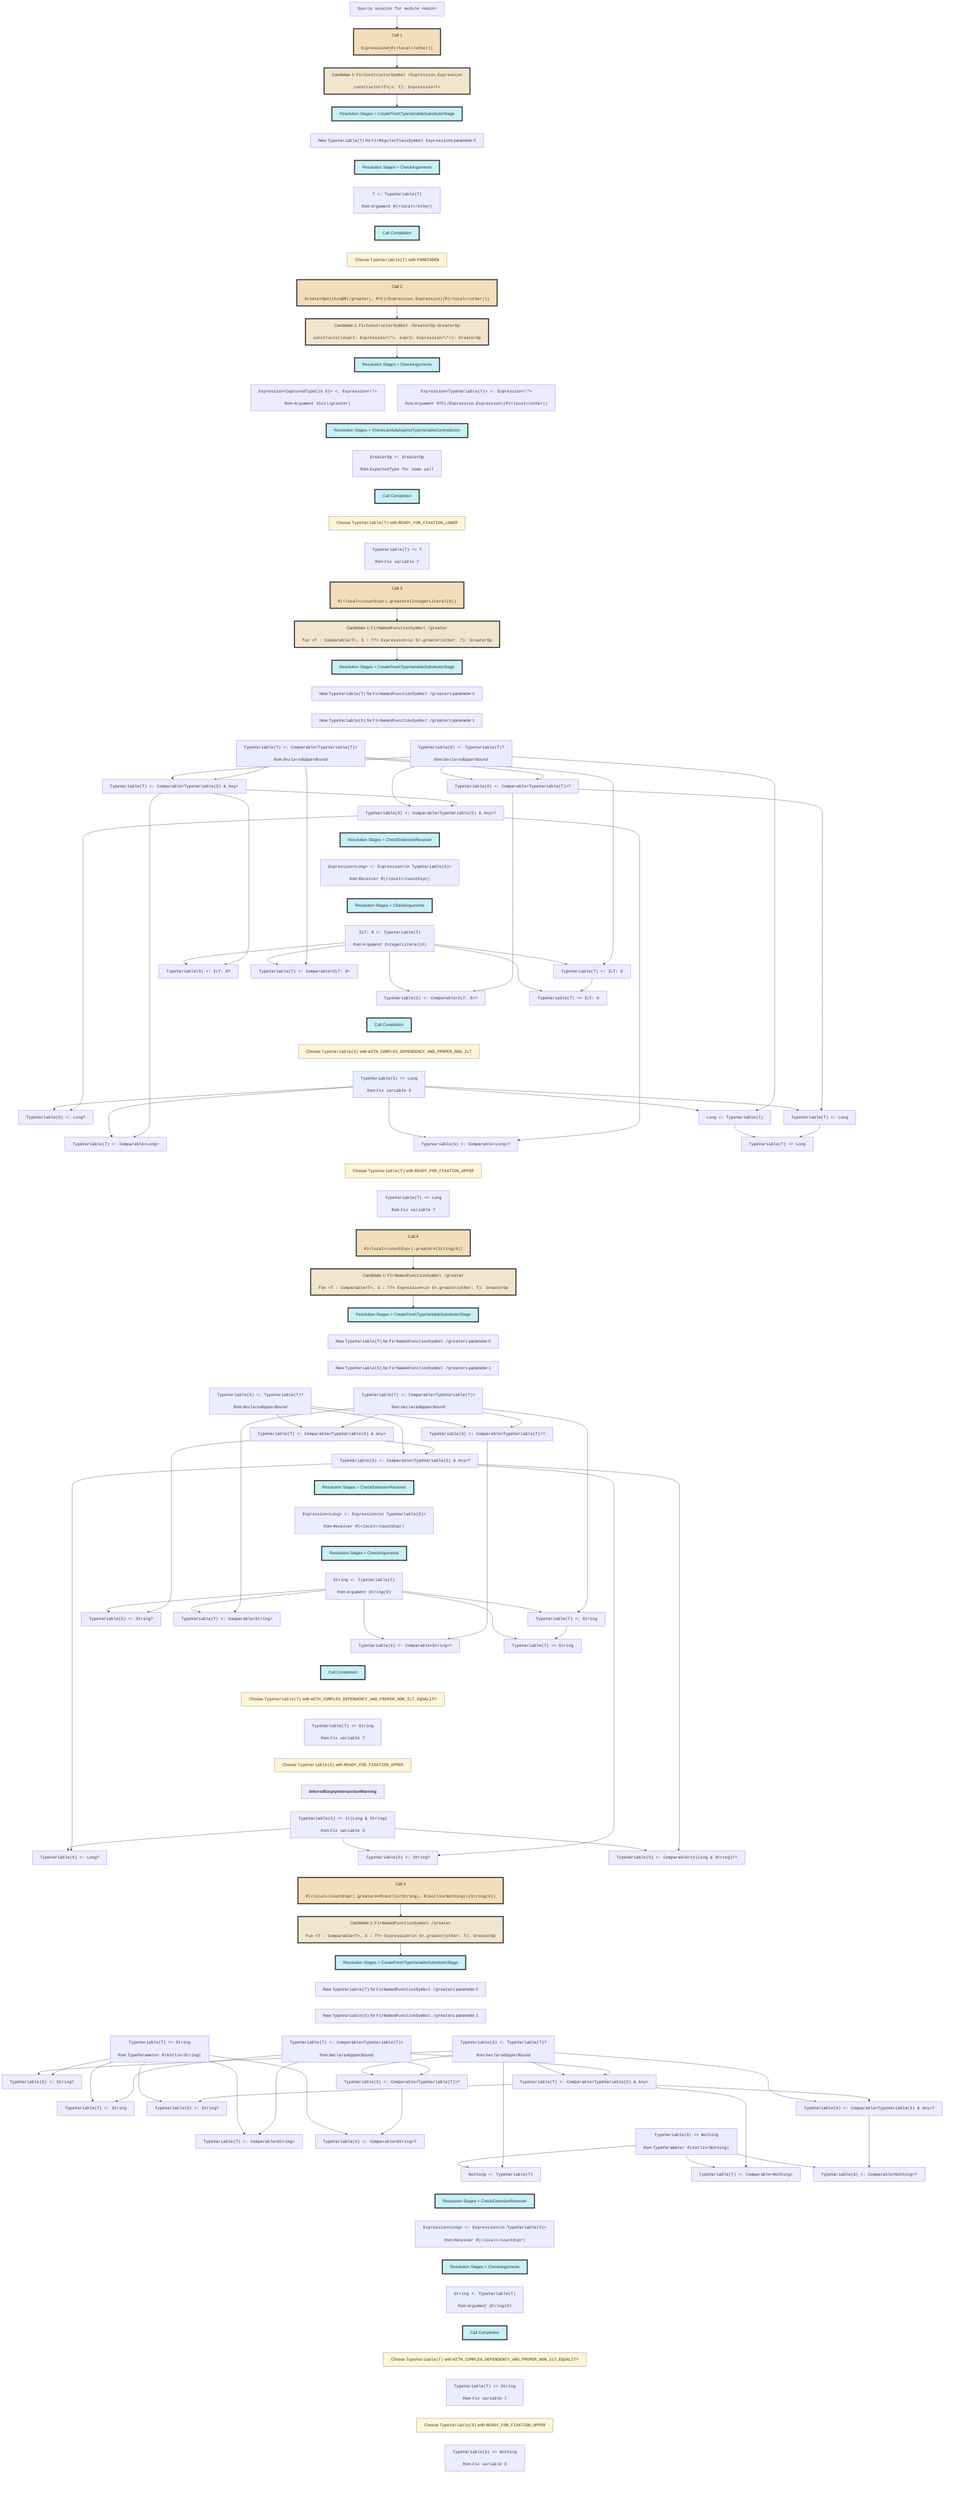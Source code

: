 flowchart TD
    classDef nowrapClass text-align:center,white-space:nowrap;
    classDef callStyle fill:#f2debb,stroke:#333,stroke-width:4px;
    classDef candidateStyle fill:#f2e5ce,stroke:#333,stroke-width:4px;
    classDef stageStyle fill:#c8f0f7,stroke:#333,stroke-width:4px;
    classDef readinessStyle fill:#fff4d6,stroke:#777,stroke-width:1px;

    session0["<tt>Source session for module &lt;main></tt>"]
    class session0 nowrapClass;

    session0 --> call1

    call1["Call 1<br><br><pre style="display: inline-block;vertical-align: middle;text-align: left;margin: 0;"><tt>Expression#(R|&lt;local>/other|)</tt></pre>"]
    class call1 nowrapClass;
    class call1 callStyle;

    call1 --> candidate2

    candidate2["Candidate 1: <tt>FirConstructorSymbol /Expression.Expression</tt><br><br><pre style="display: inline-block;vertical-align: middle;text-align: left;margin: 0;"><tt>constructor&lt;T>(x: T): Expression&lt;T></tt></pre>"]
    class candidate2 nowrapClass;
    class candidate2 candidateStyle;

    candidate2 --> stage3

    stage3["Resolution Stages > CreateFreshTypeVariableSubstitutorStage"]
    class stage3 nowrapClass;
    class stage3 stageStyle;

    stage3 ~~~ newVariable4

    newVariable4["New <tt>TypeVariable(T)</tt> for <tt>FirRegularClassSymbol Expression</tt>s parameter 0"]
    class newVariable4 nowrapClass;

    newVariable4 ~~~ stage5

    stage5["Resolution Stages > CheckArguments"]
    class stage5 nowrapClass;
    class stage5 stageStyle;
    constraint6["<tt>T &lt;: TypeVariable(T)</tt><br><br><i><div style="display: inline-block;vertical-align: middle;">from</div> <pre style="display: inline-block;vertical-align: middle;text-align: left;margin: 0;"><tt>Argument R|&lt;local>/other|</tt></pre></i>"]
    class constraint6 nowrapClass;
    stage5 ~~~ constraint6

    constraint6 ~~~ stage7

    stage7["Call Completion"]
    class stage7 nowrapClass;
    class stage7 stageStyle;

    stage7 ~~~ variableReadiness8

    variableReadiness8["Choose <tt>TypeVariable(T)</tt> with <tt>FORBIDDEN</tt>"]
    class variableReadiness8 nowrapClass;
    class variableReadiness8 readinessStyle;

    variableReadiness8 ~~~ call9

    call9["Call 2<br><br><pre style="display: inline-block;vertical-align: middle;text-align: left;margin: 0;"><tt>GreaterOp#(this@R|/greater|, R?C|/Expression.Expression|(R|&lt;local>/other|))</tt></pre>"]
    class call9 nowrapClass;
    class call9 callStyle;

    call9 --> candidate10

    candidate10["Candidate 1: <tt>FirConstructorSymbol /GreaterOp.GreaterOp</tt><br><br><pre style="display: inline-block;vertical-align: middle;text-align: left;margin: 0;"><tt>constructor(expr1: Expression&lt;\*>, expr2: Expression&lt;\*>): GreaterOp</tt></pre>"]
    class candidate10 nowrapClass;
    class candidate10 candidateStyle;

    candidate10 --> stage11

    stage11["Resolution Stages > CheckArguments"]
    class stage11 nowrapClass;
    class stage11 stageStyle;
    constraint12["<tt>Expression&lt;CapturedType(in S)> &lt;: Expression&lt;\*></tt><br><br><i><div style="display: inline-block;vertical-align: middle;">from</div> <pre style="display: inline-block;vertical-align: middle;text-align: left;margin: 0;"><tt>Argument this|/greater|</tt></pre></i>"]
    class constraint12 nowrapClass;
    stage11 ~~~ constraint12
    constraint13["<tt>Expression&lt;TypeVariable(T)> &lt;: Expression&lt;\*></tt><br><br><i><div style="display: inline-block;vertical-align: middle;">from</div> <pre style="display: inline-block;vertical-align: middle;text-align: left;margin: 0;"><tt>Argument R?C|/Expression.Expression|(R|&lt;local>/other|)</tt></pre></i>"]
    class constraint13 nowrapClass;
    stage11 ~~~ constraint13

    constraint12 ~~~ stage14
    constraint13 ~~~ stage14

    stage14["Resolution Stages > CheckLambdaAgainstTypeVariableContradiction"]
    class stage14 nowrapClass;
    class stage14 stageStyle;
    constraint15["<tt>GreaterOp &lt;: GreaterOp</tt><br><br><i><div style="display: inline-block;vertical-align: middle;">from</div> <pre style="display: inline-block;vertical-align: middle;text-align: left;margin: 0;"><tt>ExpectedType for some call</tt></pre></i>"]
    class constraint15 nowrapClass;
    stage14 ~~~ constraint15

    constraint15 ~~~ stage16

    stage16["Call Completion"]
    class stage16 nowrapClass;
    class stage16 stageStyle;

    stage16 ~~~ variableReadiness17

    variableReadiness17["Choose <tt>TypeVariable(T)</tt> with <tt>READY_FOR_FIXATION_LOWER</tt>"]
    class variableReadiness17 nowrapClass;
    class variableReadiness17 readinessStyle;
    constraint18["<tt>TypeVariable(T) == T</tt><br><br><i><div style="display: inline-block;vertical-align: middle;">from</div> <pre style="display: inline-block;vertical-align: middle;text-align: left;margin: 0;"><tt>Fix variable T</tt></pre></i>"]
    class constraint18 nowrapClass;
    variableReadiness17 ~~~ constraint18

    constraint18 ~~~ call19

    call19["Call 3<br><br><pre style="display: inline-block;vertical-align: middle;text-align: left;margin: 0;"><tt>R|&lt;local>/countExpr|.greater#(IntegerLiteral(0))</tt></pre>"]
    class call19 nowrapClass;
    class call19 callStyle;

    call19 --> candidate20

    candidate20["Candidate 1: <tt>FirNamedFunctionSymbol /greater</tt><br><br><pre style="display: inline-block;vertical-align: middle;text-align: left;margin: 0;"><tt>fun &lt;T : Comparable&lt;T>, S : T?> Expression&lt;in S>.greater(other: T): GreaterOp</tt></pre>"]
    class candidate20 nowrapClass;
    class candidate20 candidateStyle;

    candidate20 --> stage21

    stage21["Resolution Stages > CreateFreshTypeVariableSubstitutorStage"]
    class stage21 nowrapClass;
    class stage21 stageStyle;

    stage21 ~~~ newVariable22

    newVariable22["New <tt>TypeVariable(T)</tt> for <tt>FirNamedFunctionSymbol /greater</tt>s parameter 0"]
    class newVariable22 nowrapClass;

    newVariable22 ~~~ newVariable23

    newVariable23["New <tt>TypeVariable(S)</tt> for <tt>FirNamedFunctionSymbol /greater</tt>s parameter 1"]
    class newVariable23 nowrapClass;
    constraint24["<tt>TypeVariable(T) &lt;: Comparable&lt;TypeVariable(T)></tt><br><br><i><div style="display: inline-block;vertical-align: middle;">from</div> <pre style="display: inline-block;vertical-align: middle;text-align: left;margin: 0;"><tt>DeclaredUpperBound</tt></pre></i>"]
    class constraint24 nowrapClass;
    newVariable23 ~~~ constraint24
    constraint25["<tt>TypeVariable(S) &lt;: TypeVariable(T)?</tt><br><br><i><div style="display: inline-block;vertical-align: middle;">from</div> <pre style="display: inline-block;vertical-align: middle;text-align: left;margin: 0;"><tt>DeclaredUpperBound</tt></pre></i>"]
    class constraint25 nowrapClass;
    newVariable23 ~~~ constraint25
    constraint26["<tt>TypeVariable(S) &lt;: Comparable&lt;TypeVariable(T)>?</tt>"]
    class constraint26 nowrapClass;
    constraint25 --> constraint26
    constraint24 --> constraint26
    constraint27["<tt>TypeVariable(T) &lt;: Comparable&lt;TypeVariable(S) &amp; Any></tt>"]
    class constraint27 nowrapClass;
    constraint25 --> constraint27
    constraint24 --> constraint27
    constraint28["<tt>TypeVariable(S) &lt;: Comparable&lt;TypeVariable(S) &amp; Any>?</tt>"]
    class constraint28 nowrapClass;
    constraint25 ---> constraint28
    constraint27 --> constraint28

    constraint26 ~~~~ stage29
    constraint28 ~~~ stage29

    stage29["Resolution Stages > CheckExtensionReceiver"]
    class stage29 nowrapClass;
    class stage29 stageStyle;
    constraint30["<tt>Expression&lt;Long> &lt;: Expression&lt;in TypeVariable(S)></tt><br><br><i><div style="display: inline-block;vertical-align: middle;">from</div> <pre style="display: inline-block;vertical-align: middle;text-align: left;margin: 0;"><tt>Receiver R|&lt;local>/countExpr|</tt></pre></i>"]
    class constraint30 nowrapClass;
    stage29 ~~~ constraint30

    constraint30 ~~~ stage31

    stage31["Resolution Stages > CheckArguments"]
    class stage31 nowrapClass;
    class stage31 stageStyle;
    constraint32["<tt>ILT: 0 &lt;: TypeVariable(T)</tt><br><br><i><div style="display: inline-block;vertical-align: middle;">from</div> <pre style="display: inline-block;vertical-align: middle;text-align: left;margin: 0;"><tt>Argument IntegerLiteral(0)</tt></pre></i>"]
    class constraint32 nowrapClass;
    stage31 ~~~ constraint32
    constraint33["<tt>TypeVariable(T) &lt;: ILT: 0</tt>"]
    class constraint33 nowrapClass;
    constraint32 --> constraint33
    constraint24 --> constraint33
    constraint34["<tt>TypeVariable(S) &lt;: ILT: 0?</tt>"]
    class constraint34 nowrapClass;
    constraint32 --> constraint34
    constraint27 --> constraint34
    constraint35["<tt>TypeVariable(T) &lt;: Comparable&lt;ILT: 0></tt>"]
    class constraint35 nowrapClass;
    constraint32 --> constraint35
    constraint24 --> constraint35
    constraint36["<tt>TypeVariable(S) &lt;: Comparable&lt;ILT: 0>?</tt>"]
    class constraint36 nowrapClass;
    constraint32 ---> constraint36
    constraint26 --> constraint36
    constraint37["<tt>TypeVariable(T) == ILT: 0</tt>"]
    class constraint37 nowrapClass;
    constraint32 ---> constraint37
    constraint33 --> constraint37

    constraint34 ~~~~ stage38
    constraint35 ~~~~ stage38
    constraint36 ~~~ stage38
    constraint37 ~~~ stage38

    stage38["Call Completion"]
    class stage38 nowrapClass;
    class stage38 stageStyle;

    stage38 ~~~ variableReadiness39

    variableReadiness39["Choose <tt>TypeVariable(S)</tt> with <tt>WITH_COMPLEX_DEPENDENCY_AND_PROPER_NON_ILT</tt>"]
    class variableReadiness39 nowrapClass;
    class variableReadiness39 readinessStyle;
    constraint41["<tt>TypeVariable(S) == Long</tt><br><br><i><div style="display: inline-block;vertical-align: middle;">from</div> <pre style="display: inline-block;vertical-align: middle;text-align: left;margin: 0;"><tt>Fix variable S</tt></pre></i>"]
    class constraint41 nowrapClass;
    variableReadiness39 ~~~ constraint41
    constraint42["<tt>Long &lt;: TypeVariable(T)</tt>"]
    class constraint42 nowrapClass;
    constraint41 --> constraint42
    constraint25 --> constraint42
    constraint43["<tt>TypeVariable(T) &lt;: Long</tt>"]
    class constraint43 nowrapClass;
    constraint41 --> constraint43
    constraint26 --> constraint43
    constraint44["<tt>TypeVariable(S) &lt;: Long?</tt>"]
    class constraint44 nowrapClass;
    constraint41 --> constraint44
    constraint28 --> constraint44
    constraint45["<tt>TypeVariable(T) &lt;: Comparable&lt;Long></tt>"]
    class constraint45 nowrapClass;
    constraint41 ---> constraint45
    constraint27 --> constraint45
    constraint46["<tt>TypeVariable(S) &lt;: Comparable&lt;Long>?</tt>"]
    class constraint46 nowrapClass;
    constraint41 ---> constraint46
    constraint28 --> constraint46
    constraint47["<tt>TypeVariable(T) == Long</tt>"]
    class constraint47 nowrapClass;
    constraint42 --> constraint47
    constraint43 --> constraint47

    constraint44 ~~~~ variableReadiness40
    constraint45 ~~~ variableReadiness40
    constraint46 ~~~ variableReadiness40
    constraint47 ~~~ variableReadiness40

    variableReadiness40["Choose <tt>TypeVariable(T)</tt> with <tt>READY_FOR_FIXATION_UPPER</tt>"]
    class variableReadiness40 nowrapClass;
    class variableReadiness40 readinessStyle;
    constraint48["<tt>TypeVariable(T) == Long</tt><br><br><i><div style="display: inline-block;vertical-align: middle;">from</div> <pre style="display: inline-block;vertical-align: middle;text-align: left;margin: 0;"><tt>Fix variable T</tt></pre></i>"]
    class constraint48 nowrapClass;
    variableReadiness40 ~~~ constraint48

    constraint48 ~~~ call49

    call49["Call 4<br><br><pre style="display: inline-block;vertical-align: middle;text-align: left;margin: 0;"><tt>R|&lt;local>/countExpr|.greater#(String(0))</tt></pre>"]
    class call49 nowrapClass;
    class call49 callStyle;

    call49 --> candidate50

    candidate50["Candidate 1: <tt>FirNamedFunctionSymbol /greater</tt><br><br><pre style="display: inline-block;vertical-align: middle;text-align: left;margin: 0;"><tt>fun &lt;T : Comparable&lt;T>, S : T?> Expression&lt;in S>.greater(other: T): GreaterOp</tt></pre>"]
    class candidate50 nowrapClass;
    class candidate50 candidateStyle;

    candidate50 --> stage51

    stage51["Resolution Stages > CreateFreshTypeVariableSubstitutorStage"]
    class stage51 nowrapClass;
    class stage51 stageStyle;

    stage51 ~~~ newVariable52

    newVariable52["New <tt>TypeVariable(T)</tt> for <tt>FirNamedFunctionSymbol /greater</tt>s parameter 0"]
    class newVariable52 nowrapClass;

    newVariable52 ~~~ newVariable53

    newVariable53["New <tt>TypeVariable(S)</tt> for <tt>FirNamedFunctionSymbol /greater</tt>s parameter 1"]
    class newVariable53 nowrapClass;
    constraint54["<tt>TypeVariable(T) &lt;: Comparable&lt;TypeVariable(T)></tt><br><br><i><div style="display: inline-block;vertical-align: middle;">from</div> <pre style="display: inline-block;vertical-align: middle;text-align: left;margin: 0;"><tt>DeclaredUpperBound</tt></pre></i>"]
    class constraint54 nowrapClass;
    newVariable53 ~~~ constraint54
    constraint55["<tt>TypeVariable(S) &lt;: TypeVariable(T)?</tt><br><br><i><div style="display: inline-block;vertical-align: middle;">from</div> <pre style="display: inline-block;vertical-align: middle;text-align: left;margin: 0;"><tt>DeclaredUpperBound</tt></pre></i>"]
    class constraint55 nowrapClass;
    newVariable53 ~~~ constraint55
    constraint56["<tt>TypeVariable(S) &lt;: Comparable&lt;TypeVariable(T)>?</tt>"]
    class constraint56 nowrapClass;
    constraint55 --> constraint56
    constraint54 --> constraint56
    constraint57["<tt>TypeVariable(T) &lt;: Comparable&lt;TypeVariable(S) &amp; Any></tt>"]
    class constraint57 nowrapClass;
    constraint55 --> constraint57
    constraint54 --> constraint57
    constraint58["<tt>TypeVariable(S) &lt;: Comparable&lt;TypeVariable(S) &amp; Any>?</tt>"]
    class constraint58 nowrapClass;
    constraint55 ---> constraint58
    constraint57 --> constraint58

    constraint56 ~~~~ stage59
    constraint58 ~~~ stage59

    stage59["Resolution Stages > CheckExtensionReceiver"]
    class stage59 nowrapClass;
    class stage59 stageStyle;
    constraint60["<tt>Expression&lt;Long> &lt;: Expression&lt;in TypeVariable(S)></tt><br><br><i><div style="display: inline-block;vertical-align: middle;">from</div> <pre style="display: inline-block;vertical-align: middle;text-align: left;margin: 0;"><tt>Receiver R|&lt;local>/countExpr|</tt></pre></i>"]
    class constraint60 nowrapClass;
    stage59 ~~~ constraint60

    constraint60 ~~~ stage61

    stage61["Resolution Stages > CheckArguments"]
    class stage61 nowrapClass;
    class stage61 stageStyle;
    constraint62["<tt>String &lt;: TypeVariable(T)</tt><br><br><i><div style="display: inline-block;vertical-align: middle;">from</div> <pre style="display: inline-block;vertical-align: middle;text-align: left;margin: 0;"><tt>Argument String(0)</tt></pre></i>"]
    class constraint62 nowrapClass;
    stage61 ~~~ constraint62
    constraint63["<tt>TypeVariable(T) &lt;: String</tt>"]
    class constraint63 nowrapClass;
    constraint62 --> constraint63
    constraint54 --> constraint63
    constraint64["<tt>TypeVariable(S) &lt;: String?</tt>"]
    class constraint64 nowrapClass;
    constraint62 --> constraint64
    constraint57 --> constraint64
    constraint65["<tt>TypeVariable(T) &lt;: Comparable&lt;String></tt>"]
    class constraint65 nowrapClass;
    constraint62 --> constraint65
    constraint54 --> constraint65
    constraint66["<tt>TypeVariable(S) &lt;: Comparable&lt;String>?</tt>"]
    class constraint66 nowrapClass;
    constraint62 ---> constraint66
    constraint56 --> constraint66
    constraint67["<tt>TypeVariable(T) == String</tt>"]
    class constraint67 nowrapClass;
    constraint62 ---> constraint67
    constraint63 --> constraint67

    constraint64 ~~~~ stage68
    constraint65 ~~~~ stage68
    constraint66 ~~~ stage68
    constraint67 ~~~ stage68

    stage68["Call Completion"]
    class stage68 nowrapClass;
    class stage68 stageStyle;

    stage68 ~~~ variableReadiness69

    variableReadiness69["Choose <tt>TypeVariable(T)</tt> with <tt>WITH_COMPLEX_DEPENDENCY_AND_PROPER_NON_ILT_EQUALITY</tt>"]
    class variableReadiness69 nowrapClass;
    class variableReadiness69 readinessStyle;
    constraint72["<tt>TypeVariable(T) == String</tt><br><br><i><div style="display: inline-block;vertical-align: middle;">from</div> <pre style="display: inline-block;vertical-align: middle;text-align: left;margin: 0;"><tt>Fix variable T</tt></pre></i>"]
    class constraint72 nowrapClass;
    variableReadiness69 ~~~ constraint72

    constraint72 ~~~ variableReadiness70

    variableReadiness70["Choose <tt>TypeVariable(S)</tt> with <tt>READY_FOR_FIXATION_UPPER</tt>"]
    class variableReadiness70 nowrapClass;
    class variableReadiness70 readinessStyle;

    variableReadiness70 ~~~ error71

    error71["<b>InferredEmptyIntersectionWarning<b>"]
    class error71 nowrapClass;
    constraint73["<tt>TypeVariable(S) == it(Long &amp; String)</tt><br><br><i><div style="display: inline-block;vertical-align: middle;">from</div> <pre style="display: inline-block;vertical-align: middle;text-align: left;margin: 0;"><tt>Fix variable S</tt></pre></i>"]
    class constraint73 nowrapClass;
    error71 ~~~ constraint73
    constraint74["<tt>TypeVariable(S) &lt;: Long?</tt>"]
    class constraint74 nowrapClass;
    constraint73 --> constraint74
    constraint58 --> constraint74
    constraint75["<tt>TypeVariable(S) &lt;: String?</tt>"]
    class constraint75 nowrapClass;
    constraint73 --> constraint75
    constraint58 --> constraint75
    constraint76["<tt>TypeVariable(S) &lt;: Comparable&lt;it(Long &amp; String)>?</tt>"]
    class constraint76 nowrapClass;
    constraint73 --> constraint76
    constraint58 --> constraint76

    constraint74 ~~~ call77
    constraint75 ~~~ call77
    constraint76 ~~~ call77

    call77["Call 5<br><br><pre style="display: inline-block;vertical-align: middle;text-align: left;margin: 0;"><tt>R|&lt;local>/countExpr|.greater#&lt;R|kotlin/String|, R|kotlin/Nothing|>(String(0))</tt></pre>"]
    class call77 nowrapClass;
    class call77 callStyle;

    call77 --> candidate78

    candidate78["Candidate 1: <tt>FirNamedFunctionSymbol /greater</tt><br><br><pre style="display: inline-block;vertical-align: middle;text-align: left;margin: 0;"><tt>fun &lt;T : Comparable&lt;T>, S : T?> Expression&lt;in S>.greater(other: T): GreaterOp</tt></pre>"]
    class candidate78 nowrapClass;
    class candidate78 candidateStyle;

    candidate78 --> stage79

    stage79["Resolution Stages > CreateFreshTypeVariableSubstitutorStage"]
    class stage79 nowrapClass;
    class stage79 stageStyle;

    stage79 ~~~ newVariable80

    newVariable80["New <tt>TypeVariable(T)</tt> for <tt>FirNamedFunctionSymbol /greater</tt>s parameter 0"]
    class newVariable80 nowrapClass;

    newVariable80 ~~~ newVariable81

    newVariable81["New <tt>TypeVariable(S)</tt> for <tt>FirNamedFunctionSymbol /greater</tt>s parameter 1"]
    class newVariable81 nowrapClass;
    constraint82["<tt>TypeVariable(T) &lt;: Comparable&lt;TypeVariable(T)></tt><br><br><i><div style="display: inline-block;vertical-align: middle;">from</div> <pre style="display: inline-block;vertical-align: middle;text-align: left;margin: 0;"><tt>DeclaredUpperBound</tt></pre></i>"]
    class constraint82 nowrapClass;
    newVariable81 ~~~ constraint82
    constraint83["<tt>TypeVariable(S) &lt;: TypeVariable(T)?</tt><br><br><i><div style="display: inline-block;vertical-align: middle;">from</div> <pre style="display: inline-block;vertical-align: middle;text-align: left;margin: 0;"><tt>DeclaredUpperBound</tt></pre></i>"]
    class constraint83 nowrapClass;
    newVariable81 ~~~ constraint83
    constraint84["<tt>TypeVariable(S) &lt;: Comparable&lt;TypeVariable(T)>?</tt>"]
    class constraint84 nowrapClass;
    constraint83 --> constraint84
    constraint82 --> constraint84
    constraint85["<tt>TypeVariable(T) &lt;: Comparable&lt;TypeVariable(S) &amp; Any></tt>"]
    class constraint85 nowrapClass;
    constraint83 --> constraint85
    constraint82 --> constraint85
    constraint86["<tt>TypeVariable(S) &lt;: Comparable&lt;TypeVariable(S) &amp; Any>?</tt>"]
    class constraint86 nowrapClass;
    constraint83 ---> constraint86
    constraint85 --> constraint86
    constraint87["<tt>TypeVariable(T) == String</tt><br><br><i><div style="display: inline-block;vertical-align: middle;">from</div> <pre style="display: inline-block;vertical-align: middle;text-align: left;margin: 0;"><tt>TypeParameter R|kotlin/String|</tt></pre></i>"]
    class constraint87 nowrapClass;
    newVariable81 ~~~ constraint87
    constraint88["<tt>TypeVariable(S) &lt;: String?</tt>"]
    class constraint88 nowrapClass;
    constraint83 --> constraint88
    constraint87 --> constraint88
    constraint89["<tt>TypeVariable(T) &lt;: String</tt>"]
    class constraint89 nowrapClass;
    constraint87 ---> constraint89
    constraint82 ---> constraint89
    constraint90["<tt>TypeVariable(S) &lt;: String?</tt>"]
    class constraint90 nowrapClass;
    constraint87 ---> constraint90
    constraint85 --> constraint90
    constraint91["<tt>TypeVariable(T) &lt;: Comparable&lt;String></tt>"]
    class constraint91 nowrapClass;
    constraint87 ----> constraint91
    constraint82 ----> constraint91
    constraint92["<tt>TypeVariable(S) &lt;: Comparable&lt;String>?</tt>"]
    class constraint92 nowrapClass;
    constraint87 ----> constraint92
    constraint84 ---> constraint92
    constraint93["<tt>TypeVariable(S) == Nothing</tt><br><br><i><div style="display: inline-block;vertical-align: middle;">from</div> <pre style="display: inline-block;vertical-align: middle;text-align: left;margin: 0;"><tt>TypeParameter R|kotlin/Nothing|</tt></pre></i>"]
    class constraint93 nowrapClass;
    newVariable81 ~~~~~~ constraint93
    constraint94["<tt>Nothing &lt;: TypeVariable(T)</tt>"]
    class constraint94 nowrapClass;
    constraint93 --> constraint94
    constraint83 -----> constraint94
    constraint95["<tt>TypeVariable(T) &lt;: Comparable&lt;Nothing></tt>"]
    class constraint95 nowrapClass;
    constraint93 --> constraint95
    constraint85 ----> constraint95
    constraint96["<tt>TypeVariable(S) &lt;: Comparable&lt;Nothing>?</tt>"]
    class constraint96 nowrapClass;
    constraint93 --> constraint96
    constraint86 ---> constraint96

    constraint88 ~~~~~~ stage97
    constraint89 ~~~~~ stage97
    constraint90 ~~~~~ stage97
    constraint91 ~~~~ stage97
    constraint92 ~~~~ stage97
    constraint94 ~~~ stage97
    constraint95 ~~~ stage97
    constraint96 ~~~ stage97

    stage97["Resolution Stages > CheckExtensionReceiver"]
    class stage97 nowrapClass;
    class stage97 stageStyle;
    constraint98["<tt>Expression&lt;Long> &lt;: Expression&lt;in TypeVariable(S)></tt><br><br><i><div style="display: inline-block;vertical-align: middle;">from</div> <pre style="display: inline-block;vertical-align: middle;text-align: left;margin: 0;"><tt>Receiver R|&lt;local>/countExpr|</tt></pre></i>"]
    class constraint98 nowrapClass;
    stage97 ~~~ constraint98

    constraint98 ~~~ stage99

    stage99["Resolution Stages > CheckArguments"]
    class stage99 nowrapClass;
    class stage99 stageStyle;
    constraint100["<tt>String &lt;: TypeVariable(T)</tt><br><br><i><div style="display: inline-block;vertical-align: middle;">from</div> <pre style="display: inline-block;vertical-align: middle;text-align: left;margin: 0;"><tt>Argument String(0)</tt></pre></i>"]
    class constraint100 nowrapClass;
    stage99 ~~~ constraint100

    constraint100 ~~~ stage101

    stage101["Call Completion"]
    class stage101 nowrapClass;
    class stage101 stageStyle;

    stage101 ~~~ variableReadiness102

    variableReadiness102["Choose <tt>TypeVariable(T)</tt> with <tt>WITH_COMPLEX_DEPENDENCY_AND_PROPER_NON_ILT_EQUALITY</tt>"]
    class variableReadiness102 nowrapClass;
    class variableReadiness102 readinessStyle;
    constraint104["<tt>TypeVariable(T) == String</tt><br><br><i><div style="display: inline-block;vertical-align: middle;">from</div> <pre style="display: inline-block;vertical-align: middle;text-align: left;margin: 0;"><tt>Fix variable T</tt></pre></i>"]
    class constraint104 nowrapClass;
    variableReadiness102 ~~~ constraint104

    constraint104 ~~~ variableReadiness103

    variableReadiness103["Choose <tt>TypeVariable(S)</tt> with <tt>READY_FOR_FIXATION_UPPER</tt>"]
    class variableReadiness103 nowrapClass;
    class variableReadiness103 readinessStyle;
    constraint105["<tt>TypeVariable(S) == Nothing</tt><br><br><i><div style="display: inline-block;vertical-align: middle;">from</div> <pre style="display: inline-block;vertical-align: middle;text-align: left;margin: 0;"><tt>Fix variable S</tt></pre></i>"]
    class constraint105 nowrapClass;
    variableReadiness103 ~~~ constraint105